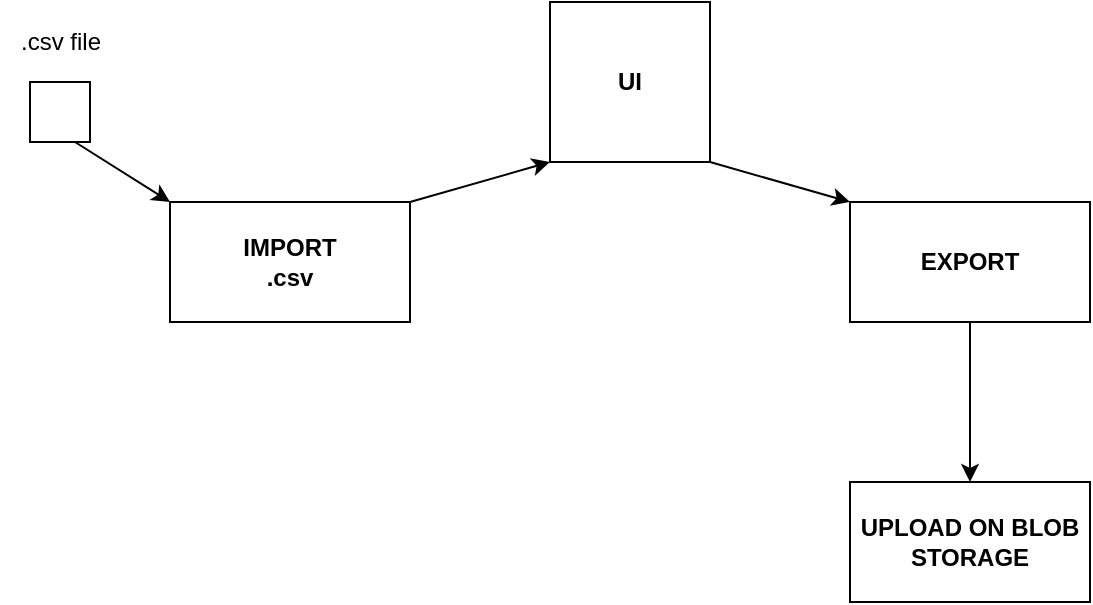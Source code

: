 <mxfile version="13.7.7" type="github">
  <diagram id="8WpPDy4fE-_xUwyaa9FA" name="Page-1">
    <mxGraphModel dx="688" dy="378" grid="1" gridSize="10" guides="1" tooltips="1" connect="1" arrows="1" fold="1" page="1" pageScale="1" pageWidth="850" pageHeight="1100" math="0" shadow="0">
      <root>
        <mxCell id="0" />
        <mxCell id="1" parent="0" />
        <mxCell id="TjGQUmsErTXs9KCLY3AJ-1" value="" style="whiteSpace=wrap;html=1;aspect=fixed;" vertex="1" parent="1">
          <mxGeometry x="90" y="170" width="30" height="30" as="geometry" />
        </mxCell>
        <mxCell id="TjGQUmsErTXs9KCLY3AJ-3" value="&lt;b&gt;IMPORT&lt;br&gt;.csv&lt;br&gt;&lt;/b&gt;" style="rounded=0;whiteSpace=wrap;html=1;" vertex="1" parent="1">
          <mxGeometry x="160" y="230" width="120" height="60" as="geometry" />
        </mxCell>
        <mxCell id="TjGQUmsErTXs9KCLY3AJ-4" value="" style="endArrow=classic;html=1;exitX=0.75;exitY=1;exitDx=0;exitDy=0;entryX=0;entryY=0;entryDx=0;entryDy=0;" edge="1" parent="1" source="TjGQUmsErTXs9KCLY3AJ-1" target="TjGQUmsErTXs9KCLY3AJ-3">
          <mxGeometry width="50" height="50" relative="1" as="geometry">
            <mxPoint x="400" y="310" as="sourcePoint" />
            <mxPoint x="450" y="260" as="targetPoint" />
          </mxGeometry>
        </mxCell>
        <mxCell id="TjGQUmsErTXs9KCLY3AJ-5" value="&lt;b&gt;EXPORT&lt;/b&gt;" style="rounded=0;whiteSpace=wrap;html=1;" vertex="1" parent="1">
          <mxGeometry x="500" y="230" width="120" height="60" as="geometry" />
        </mxCell>
        <mxCell id="TjGQUmsErTXs9KCLY3AJ-6" value="&lt;b&gt;UI&lt;/b&gt;" style="whiteSpace=wrap;html=1;aspect=fixed;" vertex="1" parent="1">
          <mxGeometry x="350" y="130" width="80" height="80" as="geometry" />
        </mxCell>
        <mxCell id="TjGQUmsErTXs9KCLY3AJ-7" value="&lt;b&gt;UPLOAD ON BLOB STORAGE&lt;/b&gt;" style="rounded=0;whiteSpace=wrap;html=1;" vertex="1" parent="1">
          <mxGeometry x="500" y="370" width="120" height="60" as="geometry" />
        </mxCell>
        <mxCell id="TjGQUmsErTXs9KCLY3AJ-8" value=".csv file" style="text;html=1;align=center;verticalAlign=middle;resizable=0;points=[];autosize=1;" vertex="1" parent="1">
          <mxGeometry x="75" y="140" width="60" height="20" as="geometry" />
        </mxCell>
        <mxCell id="TjGQUmsErTXs9KCLY3AJ-9" value="" style="endArrow=classic;html=1;exitX=1;exitY=0;exitDx=0;exitDy=0;entryX=0;entryY=1;entryDx=0;entryDy=0;" edge="1" parent="1" source="TjGQUmsErTXs9KCLY3AJ-3" target="TjGQUmsErTXs9KCLY3AJ-6">
          <mxGeometry width="50" height="50" relative="1" as="geometry">
            <mxPoint x="400" y="290" as="sourcePoint" />
            <mxPoint x="450" y="240" as="targetPoint" />
          </mxGeometry>
        </mxCell>
        <mxCell id="TjGQUmsErTXs9KCLY3AJ-10" value="" style="endArrow=classic;html=1;entryX=0;entryY=0;entryDx=0;entryDy=0;exitX=1;exitY=1;exitDx=0;exitDy=0;" edge="1" parent="1" source="TjGQUmsErTXs9KCLY3AJ-6" target="TjGQUmsErTXs9KCLY3AJ-5">
          <mxGeometry width="50" height="50" relative="1" as="geometry">
            <mxPoint x="360" y="290" as="sourcePoint" />
            <mxPoint x="410" y="240" as="targetPoint" />
          </mxGeometry>
        </mxCell>
        <mxCell id="TjGQUmsErTXs9KCLY3AJ-11" value="" style="endArrow=classic;html=1;exitX=0.5;exitY=1;exitDx=0;exitDy=0;entryX=0.5;entryY=0;entryDx=0;entryDy=0;" edge="1" parent="1" source="TjGQUmsErTXs9KCLY3AJ-5" target="TjGQUmsErTXs9KCLY3AJ-7">
          <mxGeometry width="50" height="50" relative="1" as="geometry">
            <mxPoint x="360" y="300" as="sourcePoint" />
            <mxPoint x="410" y="250" as="targetPoint" />
          </mxGeometry>
        </mxCell>
      </root>
    </mxGraphModel>
  </diagram>
</mxfile>
